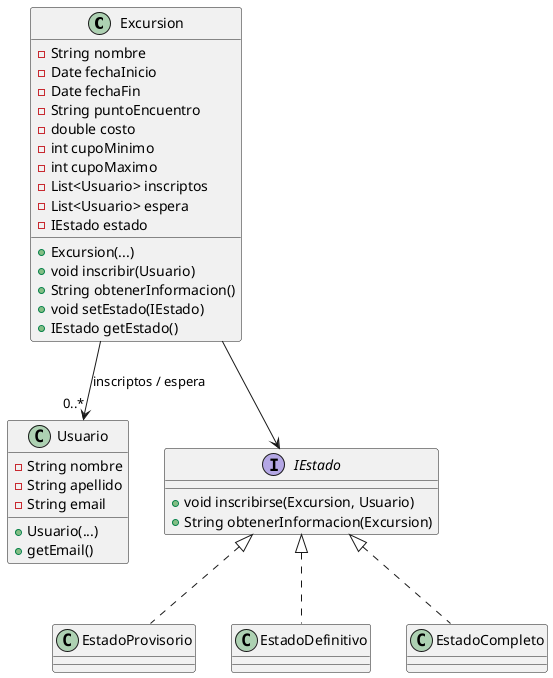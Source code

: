 @startuml
class Excursion {
    - String nombre
    - Date fechaInicio
    - Date fechaFin
    - String puntoEncuentro
    - double costo
    - int cupoMinimo
    - int cupoMaximo
    - List<Usuario> inscriptos
    - List<Usuario> espera
    - IEstado estado

    + Excursion(...)
    + void inscribir(Usuario)
    + String obtenerInformacion()
    + void setEstado(IEstado)
    + IEstado getEstado()
  }

  class Usuario {
    - String nombre
    - String apellido
    - String email
    + Usuario(...)
    + getEmail()
  }

  interface IEstado {
    + void inscribirse(Excursion, Usuario)
    + String obtenerInformacion(Excursion)
  }

  class EstadoProvisorio
  class EstadoDefinitivo
  class EstadoCompleto

  IEstado <|.. EstadoProvisorio
  IEstado <|.. EstadoDefinitivo
  IEstado <|.. EstadoCompleto

  Excursion --> IEstado
  Excursion --> "0..*" Usuario : inscriptos / espera
}
@enduml
